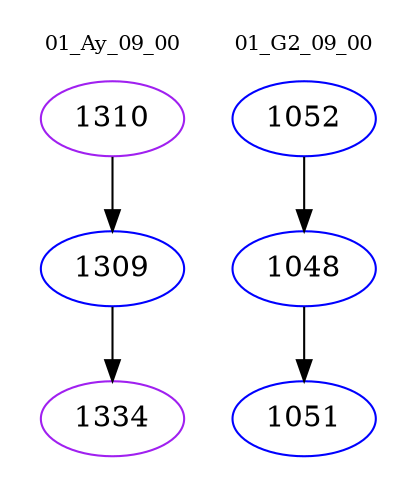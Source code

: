 digraph{
subgraph cluster_0 {
color = white
label = "01_Ay_09_00";
fontsize=10;
T0_1310 [label="1310", color="purple"]
T0_1310 -> T0_1309 [color="black"]
T0_1309 [label="1309", color="blue"]
T0_1309 -> T0_1334 [color="black"]
T0_1334 [label="1334", color="purple"]
}
subgraph cluster_1 {
color = white
label = "01_G2_09_00";
fontsize=10;
T1_1052 [label="1052", color="blue"]
T1_1052 -> T1_1048 [color="black"]
T1_1048 [label="1048", color="blue"]
T1_1048 -> T1_1051 [color="black"]
T1_1051 [label="1051", color="blue"]
}
}
